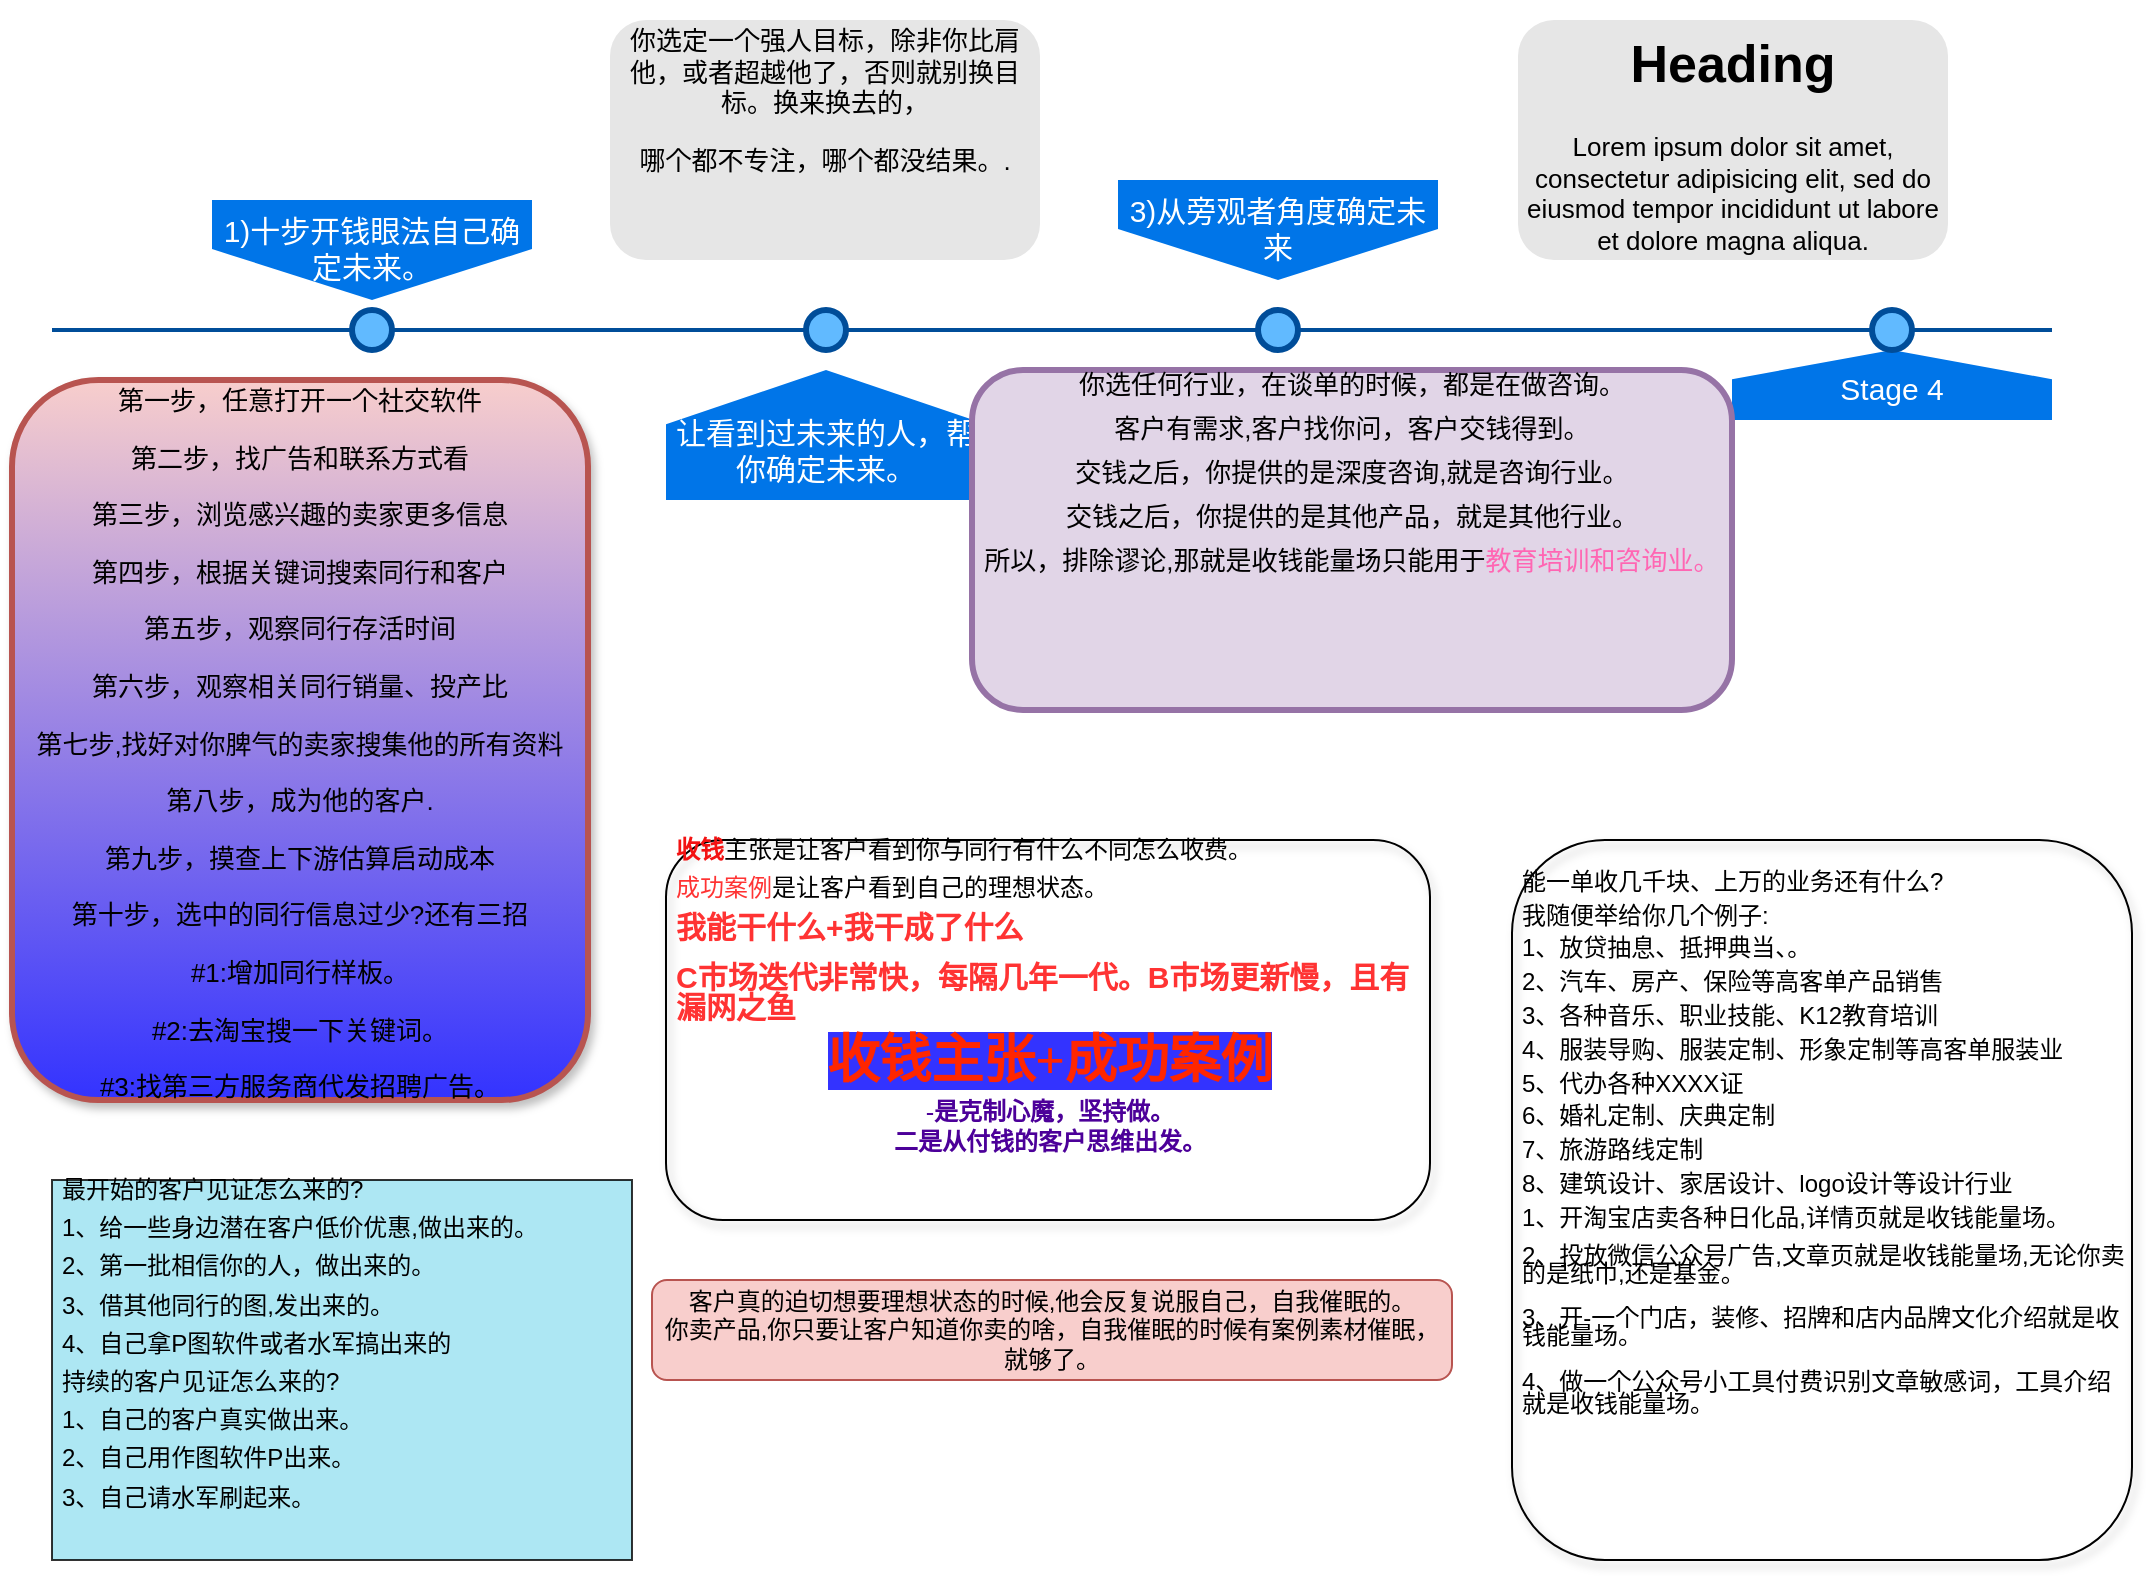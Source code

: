 <mxfile version="21.0.8" type="github">
  <diagram name="Page-1" id="82e54ff1-d628-8f03-85c4-9753963a91cd">
    <mxGraphModel dx="1343" dy="906" grid="1" gridSize="10" guides="1" tooltips="1" connect="1" arrows="1" fold="1" page="1" pageScale="1" pageWidth="1100" pageHeight="850" background="none" math="0" shadow="0">
      <root>
        <mxCell id="0" />
        <mxCell id="1" parent="0" />
        <mxCell id="4ec97bd9e5d20128-1" value="" style="line;strokeWidth=2;html=1;fillColor=none;fontSize=28;fontColor=#004D99;strokeColor=#004D99;" parent="1" vertex="1">
          <mxGeometry x="30" y="170" width="1000" height="10" as="geometry" />
        </mxCell>
        <mxCell id="4ec97bd9e5d20128-5" value="1)十步开钱眼法自己确定未来。" style="shape=offPageConnector;whiteSpace=wrap;html=1;fillColor=#0075E8;fontSize=15;fontColor=#FFFFFF;size=0.509;verticalAlign=top;strokeColor=none;" parent="1" vertex="1">
          <mxGeometry x="110" y="110" width="160" height="50" as="geometry" />
        </mxCell>
        <mxCell id="4ec97bd9e5d20128-6" value="3)从旁观者角度确定未来" style="shape=offPageConnector;whiteSpace=wrap;html=1;fillColor=#0075E8;fontSize=15;fontColor=#FFFFFF;size=0.509;verticalAlign=top;strokeColor=none;" parent="1" vertex="1">
          <mxGeometry x="563" y="100" width="160" height="50" as="geometry" />
        </mxCell>
        <mxCell id="4ec97bd9e5d20128-7" value="让看到过未来的人，帮你确定未来。" style="shape=offPageConnector;whiteSpace=wrap;html=1;fillColor=#0075E8;fontSize=15;fontColor=#FFFFFF;size=0.418;flipV=1;verticalAlign=bottom;strokeColor=none;spacingBottom=4;" parent="1" vertex="1">
          <mxGeometry x="337" y="195" width="160" height="65" as="geometry" />
        </mxCell>
        <mxCell id="4ec97bd9e5d20128-8" value="&lt;span&gt;Stage 4&lt;/span&gt;" style="shape=offPageConnector;whiteSpace=wrap;html=1;fillColor=#0075E8;fontSize=15;fontColor=#FFFFFF;size=0.418;flipV=1;verticalAlign=bottom;strokeColor=none;spacingBottom=4;" parent="1" vertex="1">
          <mxGeometry x="870" y="185" width="160" height="35" as="geometry" />
        </mxCell>
        <mxCell id="4ec97bd9e5d20128-9" value="" style="ellipse;whiteSpace=wrap;html=1;fillColor=#61BAFF;fontSize=28;fontColor=#004D99;strokeWidth=3;strokeColor=#004D99;" parent="1" vertex="1">
          <mxGeometry x="180" y="165" width="20" height="20" as="geometry" />
        </mxCell>
        <mxCell id="4ec97bd9e5d20128-10" value="" style="ellipse;whiteSpace=wrap;html=1;fillColor=#61BAFF;fontSize=28;fontColor=#004D99;strokeWidth=3;strokeColor=#004D99;" parent="1" vertex="1">
          <mxGeometry x="407" y="165" width="20" height="20" as="geometry" />
        </mxCell>
        <mxCell id="4ec97bd9e5d20128-11" value="" style="ellipse;whiteSpace=wrap;html=1;fillColor=#61BAFF;fontSize=28;fontColor=#004D99;strokeWidth=3;strokeColor=#004D99;" parent="1" vertex="1">
          <mxGeometry x="633" y="165" width="20" height="20" as="geometry" />
        </mxCell>
        <mxCell id="4ec97bd9e5d20128-13" value="" style="ellipse;whiteSpace=wrap;html=1;fillColor=#61BAFF;fontSize=28;fontColor=#004D99;strokeWidth=3;strokeColor=#004D99;" parent="1" vertex="1">
          <mxGeometry x="940" y="165" width="20" height="20" as="geometry" />
        </mxCell>
        <mxCell id="4ec97bd9e5d20128-14" value="&lt;p&gt;第一步，任意打开一个社交软件&lt;/p&gt;&lt;p&gt;第二步，找广告和联系方式看&lt;/p&gt;&lt;p&gt;第三步，浏览感兴趣的卖家更多信息&lt;/p&gt;&lt;p&gt;第四步，根据关键词搜索同行和客户&lt;/p&gt;&lt;p&gt;第五步，观察同行存活时间&lt;/p&gt;&lt;p&gt;第六步，观察相关同行销量、投产比&lt;/p&gt;&lt;p&gt;第七步,找好对你脾气的卖家搜集他的所有资料&lt;/p&gt;&lt;p&gt;第八步，成为他的客户.&lt;/p&gt;&lt;p&gt;第九步，摸查上下游估算启动成本&lt;/p&gt;&lt;p&gt;第十步，选中的同行信息过少?还有三招&lt;/p&gt;&lt;p&gt;#1:增加同行样板。&lt;/p&gt;&lt;p&gt;#2:去淘宝搜一下关键词。&lt;/p&gt;&lt;p&gt;#3:找第三方服务商代发招聘广告。&lt;/p&gt;" style="text;html=1;spacing=5;spacingTop=-20;whiteSpace=wrap;overflow=hidden;strokeColor=#b85450;strokeWidth=3;fillColor=#f8cecc;fontSize=13;align=center;rounded=1;shadow=1;gradientColor=#3333FF;" parent="1" vertex="1">
          <mxGeometry x="10" y="200" width="288" height="360" as="geometry" />
        </mxCell>
        <mxCell id="4ec97bd9e5d20128-16" value="&lt;p&gt;你选定一个强人目标，除非你比肩他，或者超越他了，否则就别换目标。换来换去的，&lt;/p&gt;&lt;p&gt;哪个都不专注，哪个都没结果。.&lt;/p&gt;" style="text;html=1;spacing=5;spacingTop=-20;whiteSpace=wrap;overflow=hidden;strokeColor=none;strokeWidth=3;fillColor=#E6E6E6;fontSize=13;fontColor=#000000;align=center;rounded=1;" parent="1" vertex="1">
          <mxGeometry x="309" y="20" width="215" height="120" as="geometry" />
        </mxCell>
        <mxCell id="4ec97bd9e5d20128-17" value="&lt;p style=&quot;line-height: 70%;&quot;&gt;你选任何行业，在谈单的时候，都是在做咨询。&lt;/p&gt;&lt;p style=&quot;line-height: 70%;&quot;&gt;客户有需求,客户找你问，客户交钱得到。&lt;/p&gt;&lt;p style=&quot;line-height: 70%;&quot;&gt;交钱之后，你提供的是深度咨询,就是咨询行业。&lt;/p&gt;&lt;p style=&quot;line-height: 70%;&quot;&gt;交钱之后，你提供的是其他产品，就是其他行业。&lt;/p&gt;&lt;p style=&quot;line-height: 70%;&quot;&gt;所以，排除谬论,那就是收钱能量场只能用于&lt;font color=&quot;#ff66b3&quot;&gt;教育培训和咨询业。&lt;/font&gt;&lt;/p&gt;" style="text;html=1;spacing=5;spacingTop=-20;whiteSpace=wrap;overflow=hidden;strokeColor=#9673a6;strokeWidth=3;fillColor=#e1d5e7;fontSize=13;align=center;rounded=1;" parent="1" vertex="1">
          <mxGeometry x="490" y="195" width="380" height="170" as="geometry" />
        </mxCell>
        <mxCell id="4ec97bd9e5d20128-18" value="&lt;h1&gt;Heading&lt;/h1&gt;&lt;p&gt;Lorem ipsum dolor sit amet, consectetur adipisicing elit, sed do eiusmod tempor incididunt ut labore et dolore magna aliqua.&lt;/p&gt;" style="text;html=1;spacing=5;spacingTop=-20;whiteSpace=wrap;overflow=hidden;strokeColor=none;strokeWidth=3;fillColor=#E6E6E6;fontSize=13;fontColor=#000000;align=center;rounded=1;" parent="1" vertex="1">
          <mxGeometry x="763" y="20" width="215" height="120" as="geometry" />
        </mxCell>
        <mxCell id="YIFMpMohFCwJruksvC_Z-1" value="&lt;p style=&quot;line-height: 60%;&quot;&gt;&lt;b&gt;&lt;font color=&quot;#f31212&quot;&gt;收钱&lt;/font&gt;&lt;/b&gt;主张是让客户看到你与同行有什么不同怎么收费。&lt;/p&gt;&lt;p style=&quot;line-height: 60%;&quot;&gt;&lt;span style=&quot;font-size: 12px;&quot;&gt;&lt;font color=&quot;#ff3333&quot;&gt;成功案例&lt;/font&gt;是让客户看到自己的理想状态。&lt;/span&gt;&lt;/p&gt;&lt;p style=&quot;line-height: 60%;&quot;&gt;&lt;b style=&quot;&quot;&gt;&lt;font color=&quot;#ff3333&quot; style=&quot;font-size: 15px;&quot;&gt;我能干什么+我干成了什么&lt;/font&gt;&lt;/b&gt;&lt;/p&gt;&lt;p style=&quot;line-height: 112%;&quot;&gt;&lt;b style=&quot;&quot;&gt;&lt;font color=&quot;#ff3333&quot; style=&quot;font-size: 15px;&quot;&gt;C市场迭代非常快，每隔几年一代。B市场更新慢，且有漏网之鱼&lt;/font&gt;&lt;/b&gt;&lt;/p&gt;&lt;p style=&quot;text-align: center; line-height: 112%;&quot;&gt;&lt;b style=&quot;&quot;&gt;&lt;font color=&quot;#ff2600&quot; face=&quot;Garamond&quot; style=&quot;font-size: 26px; background-color: rgb(51, 51, 255);&quot;&gt;收钱主张+成功案例&lt;/font&gt;&lt;/b&gt;&lt;/p&gt;&lt;p style=&quot;text-align: center; line-height: 30%;&quot;&gt;&lt;font color=&quot;#4c0099&quot; face=&quot;Garamond&quot; style=&quot;&quot;&gt;&lt;b style=&quot;background-color: rgb(255, 255, 255);&quot;&gt;-是克制心魔，坚持做。&lt;/b&gt;&lt;br&gt;&lt;/font&gt;&lt;/p&gt;&lt;div style=&quot;text-align: center; line-height: 30%;&quot;&gt;&lt;font color=&quot;#4c0099&quot; face=&quot;Garamond&quot;&gt;&lt;b style=&quot;&quot;&gt;二是从付钱的客户思维出发。&lt;/b&gt;&lt;/font&gt;&lt;/div&gt;&lt;p style=&quot;text-align: center; line-height: 112%;&quot;&gt;&lt;font color=&quot;#ff2600&quot; face=&quot;Garamond&quot; style=&quot;&quot;&gt;&lt;b style=&quot;background-color: rgb(255, 255, 255);&quot;&gt;&lt;br&gt;&lt;/b&gt;&lt;/font&gt;&lt;/p&gt;" style="text;html=1;strokeColor=default;fillColor=none;spacing=5;spacingTop=-20;whiteSpace=wrap;overflow=hidden;rounded=1;shadow=1;" vertex="1" parent="1">
          <mxGeometry x="337" y="430" width="382" height="190" as="geometry" />
        </mxCell>
        <mxCell id="YIFMpMohFCwJruksvC_Z-7" value="&lt;p style=&quot;line-height: 40%;&quot;&gt;&lt;br&gt;&lt;/p&gt;&lt;p style=&quot;line-height: 40%;&quot;&gt;能一单收几千块、上万的业务还有什么?&lt;/p&gt;&lt;p style=&quot;line-height: 40%;&quot;&gt;&lt;span style=&quot;font-size: 12px;&quot;&gt;我随便举给你几个例子:&lt;/span&gt;&lt;/p&gt;&lt;p style=&quot;line-height: 40%;&quot;&gt;&lt;span style=&quot;font-size: 12px;&quot;&gt;1、放贷抽息、抵押典当、。&lt;/span&gt;&lt;/p&gt;&lt;p style=&quot;line-height: 40%;&quot;&gt;&lt;span style=&quot;font-size: 12px;&quot;&gt;2、汽车、房产、保险等高客单产品销售&lt;/span&gt;&lt;/p&gt;&lt;p style=&quot;line-height: 40%;&quot;&gt;&lt;span style=&quot;font-size: 12px;&quot;&gt;3、各种音乐、职业技能、K12教育培训&lt;/span&gt;&lt;/p&gt;&lt;p style=&quot;line-height: 40%;&quot;&gt;&lt;span style=&quot;font-size: 12px;&quot;&gt;4、服装导购、服装定制、形象定制等高客单服装业&lt;/span&gt;&lt;/p&gt;&lt;p style=&quot;line-height: 40%;&quot;&gt;&lt;span style=&quot;font-size: 12px;&quot;&gt;5、代办各种XXXX证&lt;/span&gt;&lt;/p&gt;&lt;p style=&quot;line-height: 40%;&quot;&gt;&lt;span style=&quot;font-size: 12px;&quot;&gt;6、婚礼定制、庆典定制&lt;/span&gt;&lt;/p&gt;&lt;p style=&quot;line-height: 40%;&quot;&gt;&lt;span style=&quot;font-size: 12px;&quot;&gt;7、旅游路线定制&lt;/span&gt;&lt;/p&gt;&lt;p style=&quot;line-height: 40%;&quot;&gt;&lt;span style=&quot;font-size: 12px;&quot;&gt;8、建筑设计、家居设计、logo设计等设计行业&lt;/span&gt;&lt;/p&gt;&lt;p style=&quot;line-height: 40%;&quot;&gt;1、开淘宝店卖各种日化品,详情页就是收钱能量场。&lt;/p&gt;&lt;p style=&quot;line-height: 80%;&quot;&gt;&lt;span style=&quot;font-size: 12px;&quot;&gt;2、投放微信公众号广告,文章页就是收钱能量场,无论你卖的是纸巾,还是基金。&lt;/span&gt;&lt;/p&gt;&lt;p style=&quot;line-height: 80%;&quot;&gt;&lt;span style=&quot;font-size: 12px;&quot;&gt;3、开-一个门店，装修、招牌和店内品牌文化介绍就是收钱能量场。&lt;/span&gt;&lt;/p&gt;&lt;p style=&quot;line-height: 40%;&quot;&gt;&lt;/p&gt;&lt;p style=&quot;line-height: 90%;&quot;&gt;&lt;span style=&quot;font-size: 12px;&quot;&gt;4、做一个公众号小工具付费识别文章敏感词，工具介绍就是收钱能量场。&lt;/span&gt;&lt;/p&gt;&lt;p style=&quot;line-height: 50%;&quot;&gt;&lt;span style=&quot;font-size: 12px;&quot;&gt;&lt;br&gt;&lt;/span&gt;&lt;/p&gt;" style="text;html=1;strokeColor=default;fillColor=none;spacing=5;spacingTop=-20;whiteSpace=wrap;overflow=hidden;rounded=1;shadow=1;" vertex="1" parent="1">
          <mxGeometry x="760" y="430" width="310" height="360" as="geometry" />
        </mxCell>
        <mxCell id="YIFMpMohFCwJruksvC_Z-8" value="客户真的迫切想要理想状态的时候,他会反复说服自己，自我催眠的。&lt;br&gt;你卖产品,你只要让客户知道你卖的啥，自我催眠的时候有案例素材催眠，就够了。" style="text;html=1;strokeColor=#b85450;fillColor=#f8cecc;align=center;verticalAlign=middle;whiteSpace=wrap;rounded=1;" vertex="1" parent="1">
          <mxGeometry x="330" y="650" width="400" height="50" as="geometry" />
        </mxCell>
        <mxCell id="YIFMpMohFCwJruksvC_Z-9" value="&lt;p style=&quot;line-height: 60%;&quot;&gt;最开始的客户见证怎么来的?&lt;/p&gt;&lt;p style=&quot;line-height: 60%;&quot;&gt;&lt;span style=&quot;font-size: 12px;&quot;&gt;1、给一些身边潜在客户低价优惠,做出来的。&lt;/span&gt;&lt;/p&gt;&lt;p style=&quot;line-height: 60%;&quot;&gt;&lt;span style=&quot;font-size: 12px;&quot;&gt;2、第一批相信你的人，做出来的。&lt;/span&gt;&lt;/p&gt;&lt;p style=&quot;line-height: 60%;&quot;&gt;&lt;span style=&quot;font-size: 12px;&quot;&gt;3、借其他同行的图,发出来的。&lt;/span&gt;&lt;/p&gt;&lt;p style=&quot;line-height: 60%;&quot;&gt;&lt;span style=&quot;font-size: 12px;&quot;&gt;4、自己拿P图软件或者水军搞出来的&lt;/span&gt;&lt;/p&gt;&lt;p style=&quot;line-height: 60%;&quot;&gt;持续的客户见证怎么来的?&lt;/p&gt;&lt;p style=&quot;line-height: 60%;&quot;&gt;&lt;span style=&quot;font-size: 12px;&quot;&gt;1、自己的客户真实做出来。&lt;/span&gt;&lt;/p&gt;&lt;p style=&quot;line-height: 60%;&quot;&gt;&lt;span style=&quot;font-size: 12px;&quot;&gt;2、自己用作图软件P出来。&lt;/span&gt;&lt;/p&gt;&lt;p style=&quot;line-height: 60%;&quot;&gt;&lt;/p&gt;&lt;p style=&quot;line-height: 60%;&quot;&gt;&lt;span style=&quot;font-size: 12px;&quot;&gt;3、自己请水军刷起来。&lt;/span&gt;&lt;/p&gt;" style="text;html=1;strokeColor=default;fillColor=#99e1f0;spacing=5;spacingTop=-20;whiteSpace=wrap;overflow=hidden;rounded=0;opacity=80;" vertex="1" parent="1">
          <mxGeometry x="30" y="600" width="290" height="190" as="geometry" />
        </mxCell>
      </root>
    </mxGraphModel>
  </diagram>
</mxfile>

